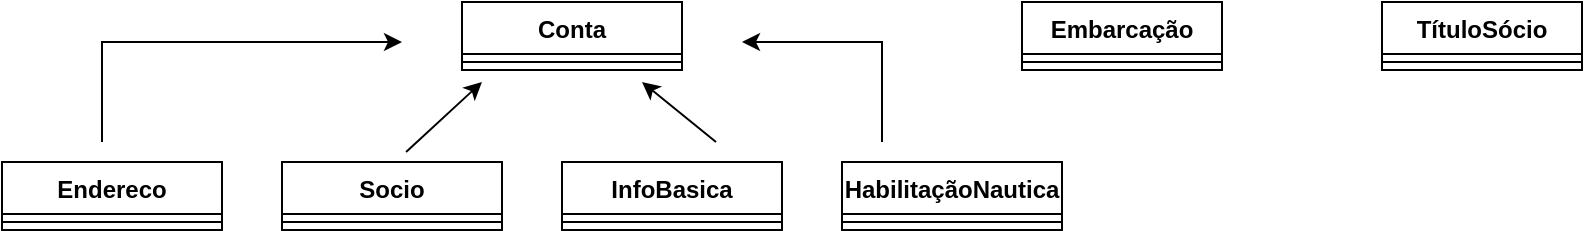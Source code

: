 <mxfile version="16.5.2" type="device"><diagram id="l5XwFQZHe0JMtSWp7pkZ" name="Page-1"><mxGraphModel dx="2009" dy="-437" grid="1" gridSize="10" guides="1" tooltips="1" connect="1" arrows="1" fold="1" page="1" pageScale="1" pageWidth="827" pageHeight="1169" math="0" shadow="0"><root><mxCell id="0"/><mxCell id="1" parent="0"/><mxCell id="akv1JfD5DE7M2RsltGFN-1" value="Endereco" style="swimlane;fontStyle=1;align=center;verticalAlign=top;childLayout=stackLayout;horizontal=1;startSize=26;horizontalStack=0;resizeParent=1;resizeParentMax=0;resizeLast=0;collapsible=1;marginBottom=0;" parent="1" vertex="1"><mxGeometry x="-820" y="1290" width="110" height="34" as="geometry"/></mxCell><mxCell id="akv1JfD5DE7M2RsltGFN-2" value="" style="line;strokeWidth=1;fillColor=none;align=left;verticalAlign=middle;spacingTop=-1;spacingLeft=3;spacingRight=3;rotatable=0;labelPosition=right;points=[];portConstraint=eastwest;" parent="akv1JfD5DE7M2RsltGFN-1" vertex="1"><mxGeometry y="26" width="110" height="8" as="geometry"/></mxCell><mxCell id="akv1JfD5DE7M2RsltGFN-8" value="Embarcação" style="swimlane;fontStyle=1;align=center;verticalAlign=top;childLayout=stackLayout;horizontal=1;startSize=26;horizontalStack=0;resizeParent=1;resizeParentMax=0;resizeLast=0;collapsible=1;marginBottom=0;" parent="1" vertex="1"><mxGeometry x="-310" y="1210" width="100" height="34" as="geometry"/></mxCell><mxCell id="akv1JfD5DE7M2RsltGFN-9" value="" style="line;strokeWidth=1;fillColor=none;align=left;verticalAlign=middle;spacingTop=-1;spacingLeft=3;spacingRight=3;rotatable=0;labelPosition=right;points=[];portConstraint=eastwest;" parent="akv1JfD5DE7M2RsltGFN-8" vertex="1"><mxGeometry y="26" width="100" height="8" as="geometry"/></mxCell><mxCell id="akv1JfD5DE7M2RsltGFN-18" value="TítuloSócio" style="swimlane;fontStyle=1;align=center;verticalAlign=top;childLayout=stackLayout;horizontal=1;startSize=26;horizontalStack=0;resizeParent=1;resizeParentMax=0;resizeLast=0;collapsible=1;marginBottom=0;" parent="1" vertex="1"><mxGeometry x="-130" y="1210" width="100" height="34" as="geometry"/></mxCell><mxCell id="akv1JfD5DE7M2RsltGFN-19" value="" style="line;strokeWidth=1;fillColor=none;align=left;verticalAlign=middle;spacingTop=-1;spacingLeft=3;spacingRight=3;rotatable=0;labelPosition=right;points=[];portConstraint=eastwest;" parent="akv1JfD5DE7M2RsltGFN-18" vertex="1"><mxGeometry y="26" width="100" height="8" as="geometry"/></mxCell><mxCell id="r76QWa_6_cCyjAKXJ7Rz-1" value="Conta" style="swimlane;fontStyle=1;align=center;verticalAlign=top;childLayout=stackLayout;horizontal=1;startSize=26;horizontalStack=0;resizeParent=1;resizeParentMax=0;resizeLast=0;collapsible=1;marginBottom=0;" vertex="1" parent="1"><mxGeometry x="-590" y="1210" width="110" height="34" as="geometry"/></mxCell><mxCell id="r76QWa_6_cCyjAKXJ7Rz-2" value="" style="line;strokeWidth=1;fillColor=none;align=left;verticalAlign=middle;spacingTop=-1;spacingLeft=3;spacingRight=3;rotatable=0;labelPosition=right;points=[];portConstraint=eastwest;" vertex="1" parent="r76QWa_6_cCyjAKXJ7Rz-1"><mxGeometry y="26" width="110" height="8" as="geometry"/></mxCell><mxCell id="r76QWa_6_cCyjAKXJ7Rz-3" value="Socio" style="swimlane;fontStyle=1;align=center;verticalAlign=top;childLayout=stackLayout;horizontal=1;startSize=26;horizontalStack=0;resizeParent=1;resizeParentMax=0;resizeLast=0;collapsible=1;marginBottom=0;" vertex="1" parent="1"><mxGeometry x="-680" y="1290" width="110" height="34" as="geometry"/></mxCell><mxCell id="r76QWa_6_cCyjAKXJ7Rz-4" value="" style="line;strokeWidth=1;fillColor=none;align=left;verticalAlign=middle;spacingTop=-1;spacingLeft=3;spacingRight=3;rotatable=0;labelPosition=right;points=[];portConstraint=eastwest;" vertex="1" parent="r76QWa_6_cCyjAKXJ7Rz-3"><mxGeometry y="26" width="110" height="8" as="geometry"/></mxCell><mxCell id="r76QWa_6_cCyjAKXJ7Rz-5" value="HabilitaçãoNautica" style="swimlane;fontStyle=1;align=center;verticalAlign=top;childLayout=stackLayout;horizontal=1;startSize=26;horizontalStack=0;resizeParent=1;resizeParentMax=0;resizeLast=0;collapsible=1;marginBottom=0;" vertex="1" parent="1"><mxGeometry x="-400" y="1290" width="110" height="34" as="geometry"/></mxCell><mxCell id="r76QWa_6_cCyjAKXJ7Rz-6" value="" style="line;strokeWidth=1;fillColor=none;align=left;verticalAlign=middle;spacingTop=-1;spacingLeft=3;spacingRight=3;rotatable=0;labelPosition=right;points=[];portConstraint=eastwest;" vertex="1" parent="r76QWa_6_cCyjAKXJ7Rz-5"><mxGeometry y="26" width="110" height="8" as="geometry"/></mxCell><mxCell id="r76QWa_6_cCyjAKXJ7Rz-7" value="InfoBasica" style="swimlane;fontStyle=1;align=center;verticalAlign=top;childLayout=stackLayout;horizontal=1;startSize=26;horizontalStack=0;resizeParent=1;resizeParentMax=0;resizeLast=0;collapsible=1;marginBottom=0;" vertex="1" parent="1"><mxGeometry x="-540" y="1290" width="110" height="34" as="geometry"/></mxCell><mxCell id="r76QWa_6_cCyjAKXJ7Rz-8" value="" style="line;strokeWidth=1;fillColor=none;align=left;verticalAlign=middle;spacingTop=-1;spacingLeft=3;spacingRight=3;rotatable=0;labelPosition=right;points=[];portConstraint=eastwest;" vertex="1" parent="r76QWa_6_cCyjAKXJ7Rz-7"><mxGeometry y="26" width="110" height="8" as="geometry"/></mxCell><mxCell id="r76QWa_6_cCyjAKXJ7Rz-9" value="" style="endArrow=classic;html=1;rounded=0;" edge="1" parent="1"><mxGeometry width="50" height="50" relative="1" as="geometry"><mxPoint x="-770" y="1280" as="sourcePoint"/><mxPoint x="-620" y="1230" as="targetPoint"/><Array as="points"><mxPoint x="-770" y="1230"/></Array></mxGeometry></mxCell><mxCell id="r76QWa_6_cCyjAKXJ7Rz-10" value="" style="endArrow=classic;html=1;rounded=0;exitX=0.564;exitY=-0.147;exitDx=0;exitDy=0;exitPerimeter=0;" edge="1" parent="1" source="r76QWa_6_cCyjAKXJ7Rz-3"><mxGeometry width="50" height="50" relative="1" as="geometry"><mxPoint x="-650" y="1290" as="sourcePoint"/><mxPoint x="-580" y="1250" as="targetPoint"/><Array as="points"/></mxGeometry></mxCell><mxCell id="r76QWa_6_cCyjAKXJ7Rz-11" value="" style="endArrow=classic;html=1;rounded=0;" edge="1" parent="1"><mxGeometry width="50" height="50" relative="1" as="geometry"><mxPoint x="-463" y="1280" as="sourcePoint"/><mxPoint x="-500" y="1250" as="targetPoint"/></mxGeometry></mxCell><mxCell id="r76QWa_6_cCyjAKXJ7Rz-12" value="" style="endArrow=classic;html=1;rounded=0;" edge="1" parent="1"><mxGeometry width="50" height="50" relative="1" as="geometry"><mxPoint x="-380" y="1280" as="sourcePoint"/><mxPoint x="-450" y="1230" as="targetPoint"/><Array as="points"><mxPoint x="-380" y="1230"/></Array></mxGeometry></mxCell></root></mxGraphModel></diagram></mxfile>